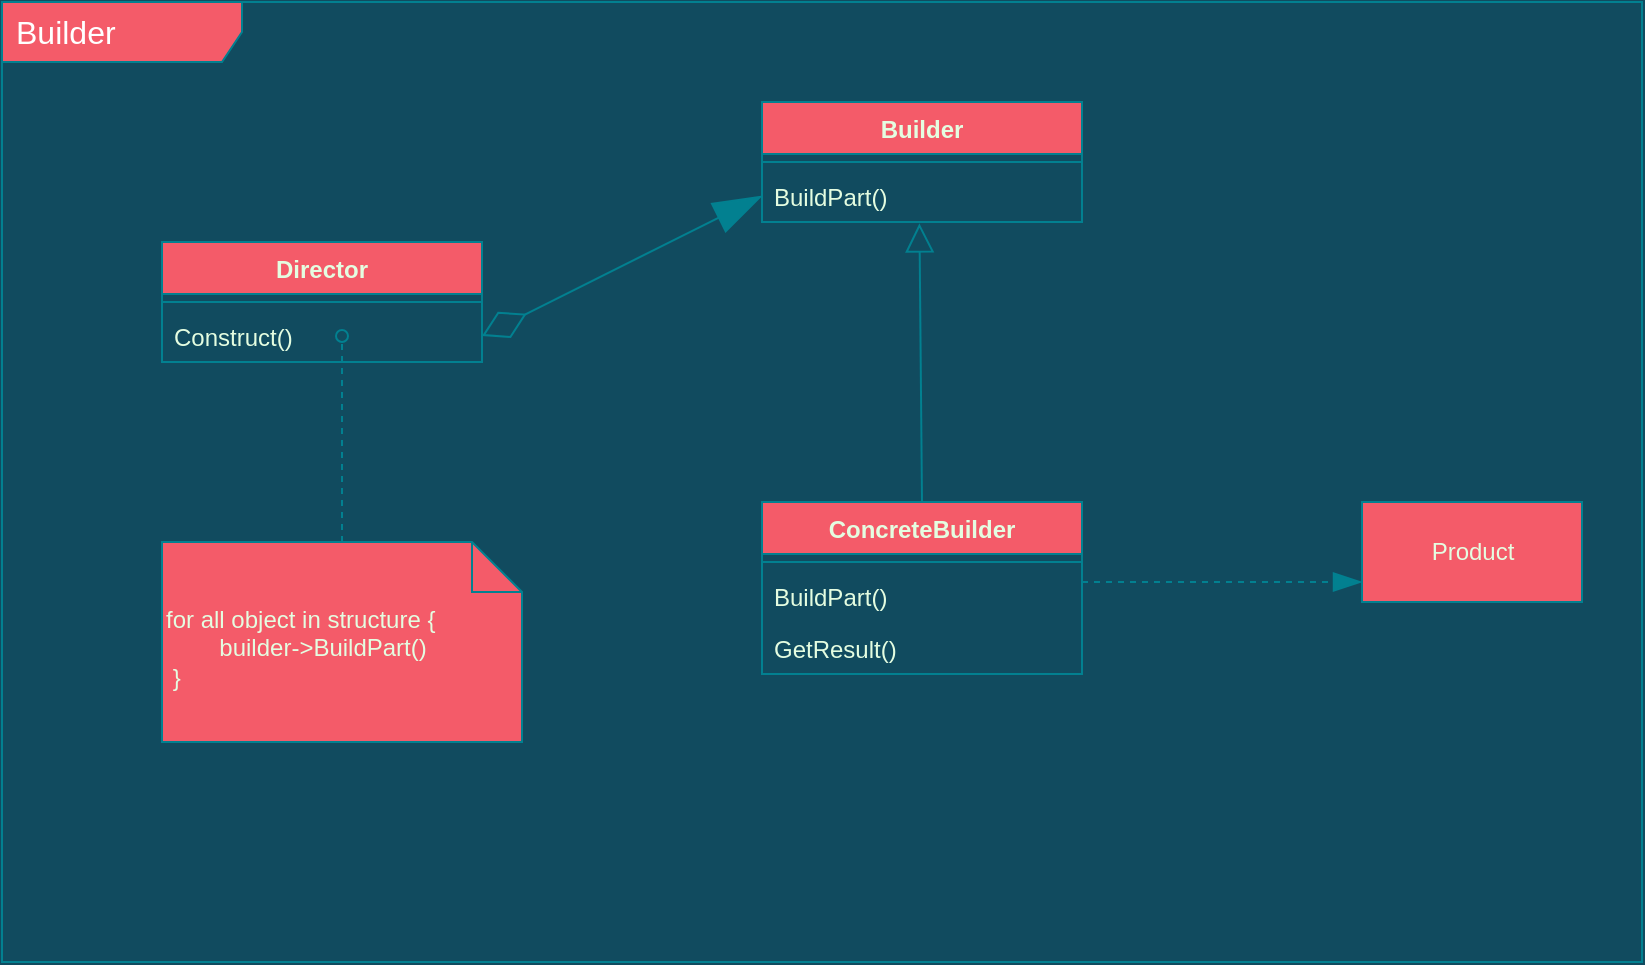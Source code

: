<mxfile version="15.5.4" type="embed"><diagram id="F_gQ_7oDBF0sjKnGtIvj" name="Page-1"><mxGraphModel dx="1794" dy="1103" grid="1" gridSize="10" guides="1" tooltips="1" connect="1" arrows="1" fold="1" page="1" pageScale="1" pageWidth="827" pageHeight="1169" background="#114B5F" math="0" shadow="0"><root><mxCell id="0"/><mxCell id="1" parent="0"/><mxCell id="82" value="&lt;span style=&quot;font-size: 16px&quot;&gt;&lt;font color=&quot;#ffffff&quot;&gt;Builder&lt;/font&gt;&lt;/span&gt;" style="shape=umlFrame;whiteSpace=wrap;html=1;width=120;height=30;boundedLbl=1;verticalAlign=middle;align=left;spacingLeft=5;fillColor=#F45B69;strokeColor=#028090;fontColor=#E4FDE1;" parent="1" vertex="1"><mxGeometry y="240" width="820" height="480" as="geometry"/></mxCell><mxCell id="106" value="Director" style="swimlane;fontStyle=1;align=center;verticalAlign=top;childLayout=stackLayout;horizontal=1;startSize=26;horizontalStack=0;resizeParent=1;resizeParentMax=0;resizeLast=0;collapsible=1;marginBottom=0;fillColor=#F45B69;strokeColor=#028090;fontColor=#E4FDE1;" vertex="1" parent="1"><mxGeometry x="80" y="360" width="160" height="60" as="geometry"/></mxCell><mxCell id="108" value="" style="line;strokeWidth=1;fillColor=none;align=left;verticalAlign=middle;spacingTop=-1;spacingLeft=3;spacingRight=3;rotatable=0;labelPosition=right;points=[];portConstraint=eastwest;labelBackgroundColor=#114B5F;strokeColor=#028090;fontColor=#E4FDE1;" vertex="1" parent="106"><mxGeometry y="26" width="160" height="8" as="geometry"/></mxCell><mxCell id="109" value="Construct()" style="text;strokeColor=none;fillColor=none;align=left;verticalAlign=top;spacingLeft=4;spacingRight=4;overflow=hidden;rotatable=0;points=[[0,0.5],[1,0.5]];portConstraint=eastwest;fontColor=#E4FDE1;" vertex="1" parent="106"><mxGeometry y="34" width="160" height="26" as="geometry"/></mxCell><mxCell id="110" value="Builder" style="swimlane;fontStyle=1;align=center;verticalAlign=top;childLayout=stackLayout;horizontal=1;startSize=26;horizontalStack=0;resizeParent=1;resizeParentMax=0;resizeLast=0;collapsible=1;marginBottom=0;fillColor=#F45B69;strokeColor=#028090;fontColor=#E4FDE1;" vertex="1" parent="1"><mxGeometry x="380" y="290" width="160" height="60" as="geometry"/></mxCell><mxCell id="111" value="" style="line;strokeWidth=1;fillColor=none;align=left;verticalAlign=middle;spacingTop=-1;spacingLeft=3;spacingRight=3;rotatable=0;labelPosition=right;points=[];portConstraint=eastwest;labelBackgroundColor=#114B5F;strokeColor=#028090;fontColor=#E4FDE1;" vertex="1" parent="110"><mxGeometry y="26" width="160" height="8" as="geometry"/></mxCell><mxCell id="112" value="BuildPart()" style="text;strokeColor=none;fillColor=none;align=left;verticalAlign=top;spacingLeft=4;spacingRight=4;overflow=hidden;rotatable=0;points=[[0,0.5],[1,0.5]];portConstraint=eastwest;fontColor=#E4FDE1;" vertex="1" parent="110"><mxGeometry y="34" width="160" height="26" as="geometry"/></mxCell><mxCell id="113" value="ConcreteBuilder" style="swimlane;fontStyle=1;align=center;verticalAlign=top;childLayout=stackLayout;horizontal=1;startSize=26;horizontalStack=0;resizeParent=1;resizeParentMax=0;resizeLast=0;collapsible=1;marginBottom=0;fillColor=#F45B69;strokeColor=#028090;fontColor=#E4FDE1;" vertex="1" parent="1"><mxGeometry x="380" y="490" width="160" height="86" as="geometry"/></mxCell><mxCell id="114" value="" style="line;strokeWidth=1;fillColor=none;align=left;verticalAlign=middle;spacingTop=-1;spacingLeft=3;spacingRight=3;rotatable=0;labelPosition=right;points=[];portConstraint=eastwest;labelBackgroundColor=#114B5F;strokeColor=#028090;fontColor=#E4FDE1;" vertex="1" parent="113"><mxGeometry y="26" width="160" height="8" as="geometry"/></mxCell><mxCell id="115" value="BuildPart()" style="text;strokeColor=none;fillColor=none;align=left;verticalAlign=top;spacingLeft=4;spacingRight=4;overflow=hidden;rotatable=0;points=[[0,0.5],[1,0.5]];portConstraint=eastwest;fontColor=#E4FDE1;" vertex="1" parent="113"><mxGeometry y="34" width="160" height="26" as="geometry"/></mxCell><mxCell id="116" value="GetResult()" style="text;strokeColor=none;fillColor=none;align=left;verticalAlign=top;spacingLeft=4;spacingRight=4;overflow=hidden;rotatable=0;points=[[0,0.5],[1,0.5]];portConstraint=eastwest;fontColor=#E4FDE1;" vertex="1" parent="113"><mxGeometry y="60" width="160" height="26" as="geometry"/></mxCell><mxCell id="117" value="Product" style="html=1;rounded=0;sketch=0;fontColor=#E4FDE1;strokeColor=#028090;fillColor=#F45B69;" vertex="1" parent="1"><mxGeometry x="680" y="490" width="110" height="50" as="geometry"/></mxCell><mxCell id="118" value="for all object in structure {&lt;br&gt;&lt;span style=&quot;white-space: pre&quot;&gt;&#9;&lt;/span&gt;builder-&amp;gt;BuildPart()&lt;br&gt;&amp;nbsp;}" style="shape=note2;boundedLbl=1;whiteSpace=wrap;html=1;size=25;verticalAlign=top;align=left;rounded=0;sketch=0;fontColor=#E4FDE1;strokeColor=#028090;fillColor=#F45B69;" vertex="1" parent="1"><mxGeometry x="80" y="510" width="180" height="100" as="geometry"/></mxCell><mxCell id="119" value="" style="endArrow=block;endFill=0;endSize=12;html=1;rounded=1;sketch=0;fontColor=#E4FDE1;strokeColor=#028090;fillColor=#F45B69;curved=0;exitX=0.5;exitY=0;exitDx=0;exitDy=0;entryX=0.492;entryY=1.026;entryDx=0;entryDy=0;entryPerimeter=0;" edge="1" parent="1" source="113" target="112"><mxGeometry width="160" relative="1" as="geometry"><mxPoint x="450" y="450" as="sourcePoint"/><mxPoint x="610" y="450" as="targetPoint"/></mxGeometry></mxCell><mxCell id="120" value="" style="endArrow=blockThin;dashed=1;endFill=1;endSize=12;html=1;rounded=1;sketch=0;fontColor=#E4FDE1;strokeColor=#028090;fillColor=#F45B69;curved=0;" edge="1" parent="1"><mxGeometry width="160" relative="1" as="geometry"><mxPoint x="540" y="530" as="sourcePoint"/><mxPoint x="680" y="530" as="targetPoint"/></mxGeometry></mxCell><mxCell id="121" value="" style="html=1;verticalAlign=bottom;labelBackgroundColor=none;endArrow=oval;endFill=0;dashed=1;rounded=1;sketch=0;fontColor=#E4FDE1;strokeColor=#028090;fillColor=#F45B69;curved=0;exitX=0.5;exitY=0;exitDx=0;exitDy=0;exitPerimeter=0;" edge="1" parent="1" source="118"><mxGeometry width="160" relative="1" as="geometry"><mxPoint x="140" y="470" as="sourcePoint"/><mxPoint x="170" y="407" as="targetPoint"/></mxGeometry></mxCell><mxCell id="125" value="" style="endArrow=blockThin;startArrow=diamondThin;endFill=1;startFill=0;endSize=22;html=1;rounded=1;sketch=0;fontColor=#E4FDE1;strokeColor=#028090;fillColor=#F45B69;curved=0;startSize=22;exitX=1;exitY=0.5;exitDx=0;exitDy=0;entryX=0;entryY=0.5;entryDx=0;entryDy=0;" edge="1" parent="1" source="109" target="112"><mxGeometry width="160" relative="1" as="geometry"><mxPoint x="260" y="410" as="sourcePoint"/><mxPoint x="420" y="410" as="targetPoint"/></mxGeometry></mxCell></root></mxGraphModel></diagram></mxfile>